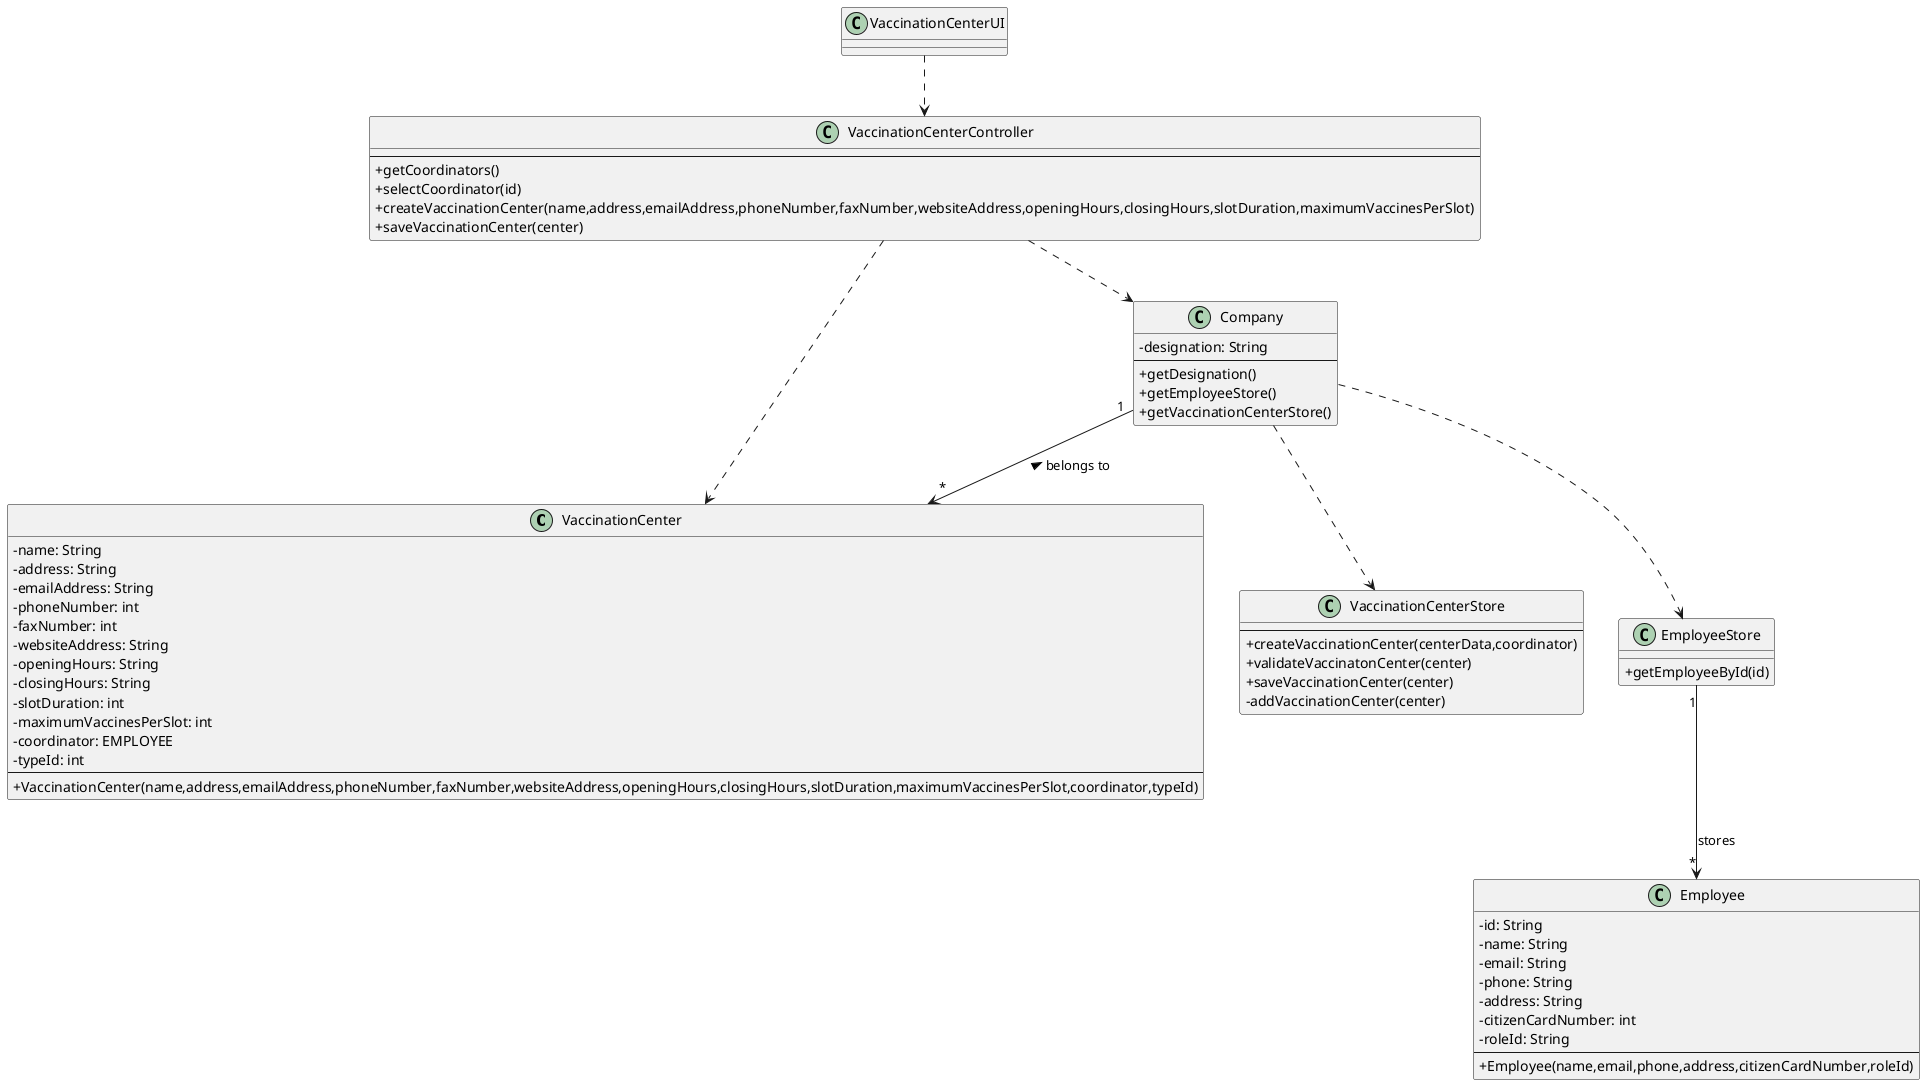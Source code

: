 @startuml US09_CD
skinparam classAttributeIconSize 0

class VaccinationCenter {
  - name: String
  - address: String
  - emailAddress: String
  - phoneNumber: int
  - faxNumber: int
  - websiteAddress: String
  - openingHours: String
  - closingHours: String
  - slotDuration: int
  - maximumVaccinesPerSlot: int
  - coordinator: EMPLOYEE
  - typeId: int
  ---
 +VaccinationCenter(name,address,emailAddress,phoneNumber,faxNumber,websiteAddress,openingHours,closingHours,slotDuration,maximumVaccinesPerSlot,coordinator,typeId)
}


class Company {
  -designation: String
  ---
  +getDesignation()
  +getEmployeeStore()
  +getVaccinationCenterStore()
}

class VaccinationCenterStore {
---
+createVaccinationCenter(centerData,coordinator)
+validateVaccinatonCenter(center)
+saveVaccinationCenter(center)
-addVaccinationCenter(center)
}

class Employee {
  -id: String 
  -name: String 
  -email: String 
  -phone: String 
  -address: String 
  -citizenCardNumber: int 
  -roleId: String 
  ---
  +Employee(name,email,phone,address,citizenCardNumber,roleId)
}

class EmployeeStore {
  +getEmployeeById(id)
}

class VaccinationCenterController {
  ---
  +getCoordinators()
  +selectCoordinator(id)
  +createVaccinationCenter(name,address,emailAddress,phoneNumber,faxNumber,websiteAddress,openingHours,closingHours,slotDuration,maximumVaccinesPerSlot)
  +saveVaccinationCenter(center)
}

class VaccinationCenterUI {}

VaccinationCenterUI ..> VaccinationCenterController
VaccinationCenterController ..> Company
Company "1" --> "*" VaccinationCenter : belongs to <
VaccinationCenterController ..> VaccinationCenter
Company ..> VaccinationCenterStore
Company ..> EmployeeStore
EmployeeStore "1" --> "*" Employee : stores

@enduml